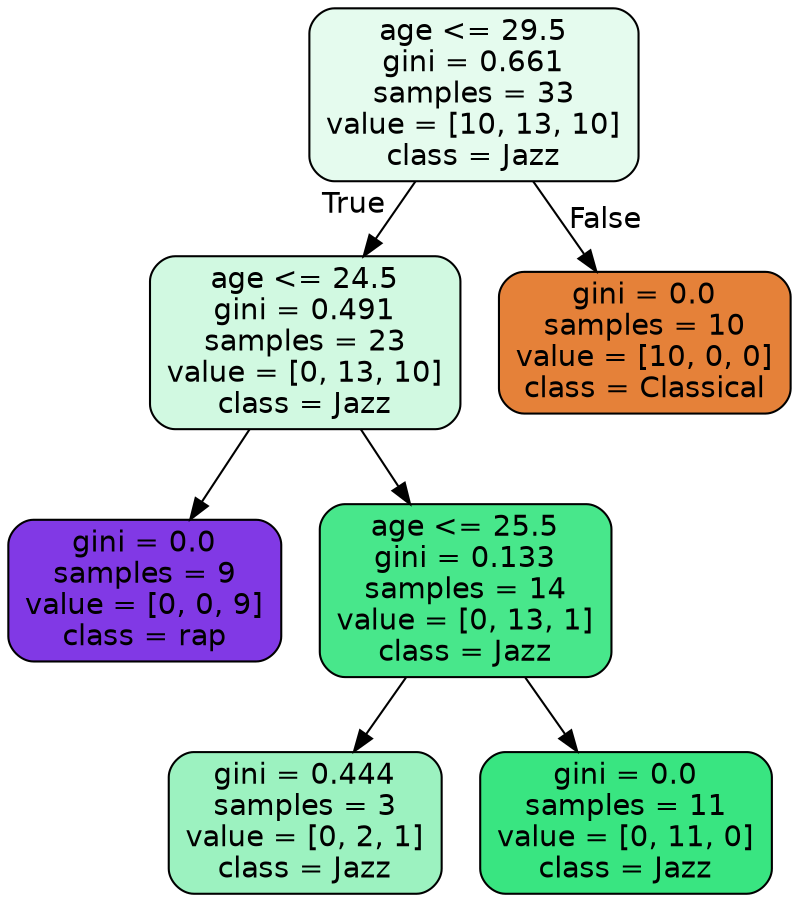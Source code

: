 digraph Tree {
node [shape=box, style="filled, rounded", color="black", fontname=helvetica] ;
edge [fontname=helvetica] ;
0 [label="age <= 29.5\ngini = 0.661\nsamples = 33\nvalue = [10, 13, 10]\nclass = Jazz", fillcolor="#39e58121"] ;
1 [label="age <= 24.5\ngini = 0.491\nsamples = 23\nvalue = [0, 13, 10]\nclass = Jazz", fillcolor="#39e5813b"] ;
0 -> 1 [labeldistance=2.5, labelangle=45, headlabel="True"] ;
2 [label="gini = 0.0\nsamples = 9\nvalue = [0, 0, 9]\nclass = rap", fillcolor="#8139e5ff"] ;
1 -> 2 ;
3 [label="age <= 25.5\ngini = 0.133\nsamples = 14\nvalue = [0, 13, 1]\nclass = Jazz", fillcolor="#39e581eb"] ;
1 -> 3 ;
4 [label="gini = 0.444\nsamples = 3\nvalue = [0, 2, 1]\nclass = Jazz", fillcolor="#39e5817f"] ;
3 -> 4 ;
5 [label="gini = 0.0\nsamples = 11\nvalue = [0, 11, 0]\nclass = Jazz", fillcolor="#39e581ff"] ;
3 -> 5 ;
6 [label="gini = 0.0\nsamples = 10\nvalue = [10, 0, 0]\nclass = Classical", fillcolor="#e58139ff"] ;
0 -> 6 [labeldistance=2.5, labelangle=-45, headlabel="False"] ;
}